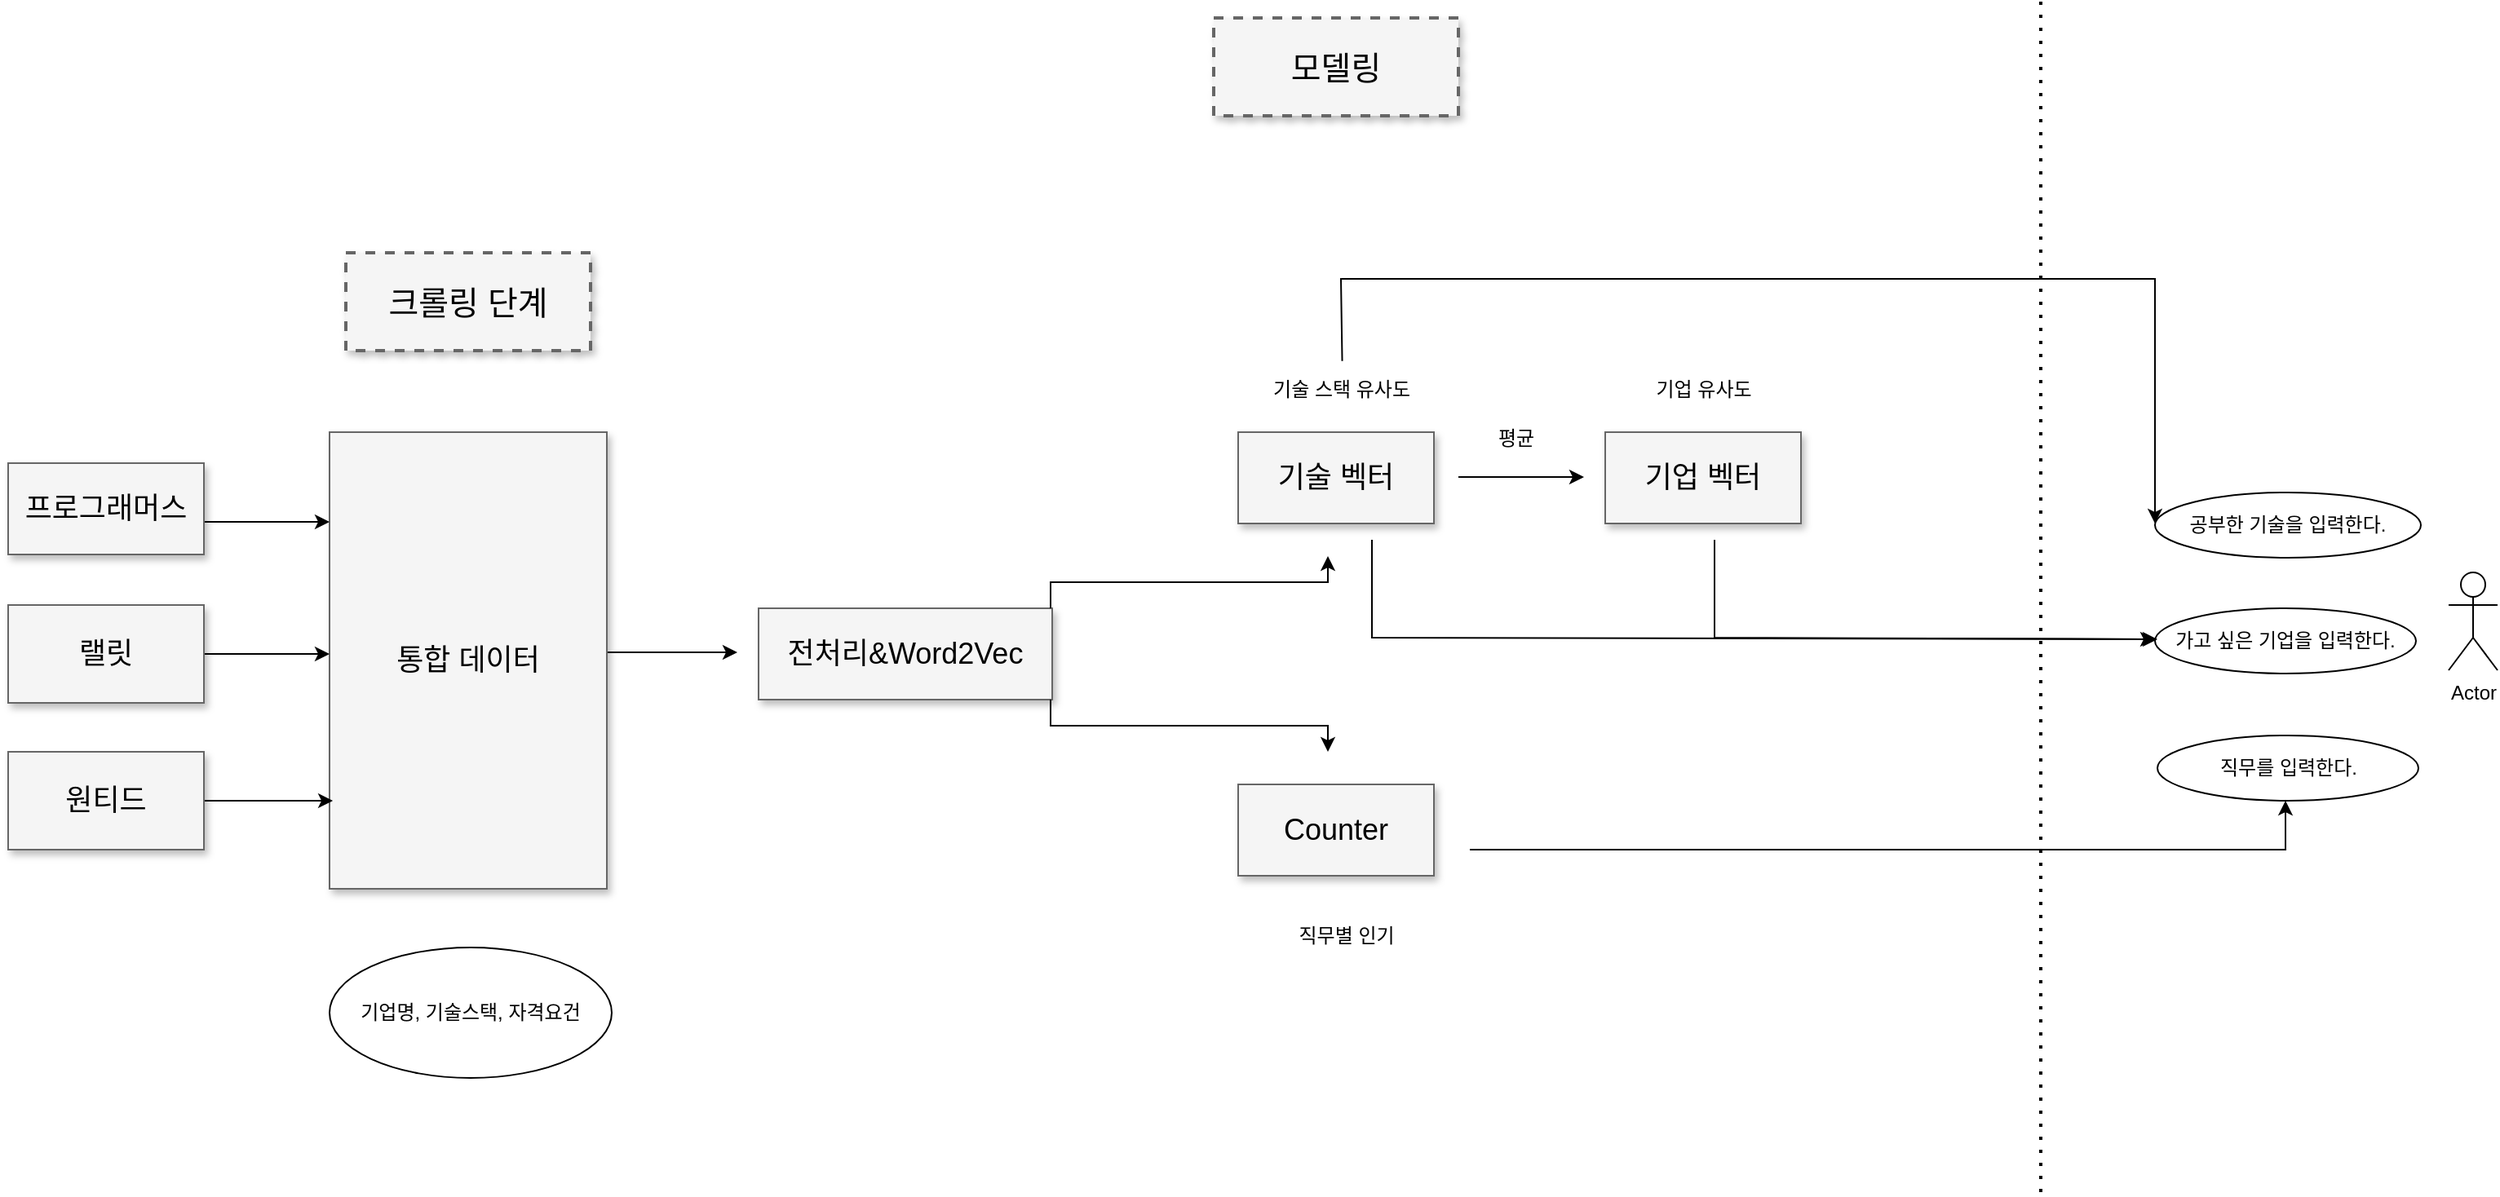 <mxfile version="24.0.6" type="github">
  <diagram name="Page-1" id="90a13364-a465-7bf4-72fc-28e22215d7a0">
    <mxGraphModel dx="1992" dy="1485" grid="1" gridSize="10" guides="1" tooltips="1" connect="1" arrows="1" fold="1" page="1" pageScale="1.5" pageWidth="1169" pageHeight="826" background="none" math="0" shadow="0">
      <root>
        <mxCell id="0" style=";html=1;" />
        <mxCell id="1" style=";html=1;" parent="0" />
        <mxCell id="3a17f1ce550125da-1" value="크롤링 단계" style="whiteSpace=wrap;html=1;shadow=1;fontSize=20;fillColor=#f5f5f5;strokeColor=#666666;strokeWidth=2;dashed=1;" parent="1" vertex="1">
          <mxGeometry x="241" y="344" width="150" height="60" as="geometry" />
        </mxCell>
        <mxCell id="3a17f1ce550125da-14" style="edgeStyle=elbowEdgeStyle;rounded=0;html=1;startArrow=none;startFill=0;jettySize=auto;orthogonalLoop=1;fontSize=18;elbow=vertical;" parent="1" edge="1">
          <mxGeometry relative="1" as="geometry">
            <mxPoint x="401" y="589" as="sourcePoint" />
            <mxPoint x="481" y="589" as="targetPoint" />
          </mxGeometry>
        </mxCell>
        <mxCell id="3a17f1ce550125da-2" value="통합 데이터" style="whiteSpace=wrap;html=1;shadow=1;fontSize=18;fillColor=#f5f5f5;strokeColor=#666666;" parent="1" vertex="1">
          <mxGeometry x="231" y="454" width="170" height="280" as="geometry" />
        </mxCell>
        <mxCell id="3a17f1ce550125da-20" style="edgeStyle=elbowEdgeStyle;rounded=0;html=1;startArrow=none;startFill=0;jettySize=auto;orthogonalLoop=1;fontSize=18;elbow=vertical;" parent="1" source="3a17f1ce550125da-8" edge="1">
          <mxGeometry relative="1" as="geometry">
            <Array as="points">
              <mxPoint x="214" y="509" />
              <mxPoint x="201" y="533" />
            </Array>
            <mxPoint x="231" y="509" as="targetPoint" />
          </mxGeometry>
        </mxCell>
        <mxCell id="3a17f1ce550125da-8" value="프로그래머스" style="whiteSpace=wrap;html=1;shadow=1;fontSize=18;fillColor=#f5f5f5;strokeColor=#666666;" parent="1" vertex="1">
          <mxGeometry x="34" y="473" width="120" height="56" as="geometry" />
        </mxCell>
        <mxCell id="3a17f1ce550125da-21" style="edgeStyle=elbowEdgeStyle;rounded=0;html=1;startArrow=none;startFill=0;jettySize=auto;orthogonalLoop=1;fontSize=18;elbow=vertical;" parent="1" source="3a17f1ce550125da-9" target="3a17f1ce550125da-2" edge="1">
          <mxGeometry relative="1" as="geometry" />
        </mxCell>
        <mxCell id="3a17f1ce550125da-9" value="랠릿" style="whiteSpace=wrap;html=1;shadow=1;fontSize=18;fillColor=#f5f5f5;strokeColor=#666666;" parent="1" vertex="1">
          <mxGeometry x="34" y="560" width="120" height="60" as="geometry" />
        </mxCell>
        <mxCell id="3a17f1ce550125da-18" style="edgeStyle=elbowEdgeStyle;rounded=0;html=1;startArrow=none;startFill=0;jettySize=auto;orthogonalLoop=1;fontSize=18;elbow=vertical;entryX=0.012;entryY=0.807;entryDx=0;entryDy=0;entryPerimeter=0;" parent="1" source="3a17f1ce550125da-11" target="3a17f1ce550125da-2" edge="1">
          <mxGeometry relative="1" as="geometry">
            <mxPoint x="224" y="680" as="targetPoint" />
            <Array as="points">
              <mxPoint x="204" y="680" />
            </Array>
          </mxGeometry>
        </mxCell>
        <mxCell id="3a17f1ce550125da-11" value="원티드" style="whiteSpace=wrap;html=1;shadow=1;fontSize=18;fillColor=#f5f5f5;strokeColor=#666666;" parent="1" vertex="1">
          <mxGeometry x="34" y="650" width="120" height="60" as="geometry" />
        </mxCell>
        <mxCell id="bBTSNsRQzFLDZAmptuRm-1" value="기업명, 기술스택, 자격요건" style="ellipse;whiteSpace=wrap;html=1;" vertex="1" parent="1">
          <mxGeometry x="231" y="770" width="173" height="80" as="geometry" />
        </mxCell>
        <mxCell id="bBTSNsRQzFLDZAmptuRm-6" value="전처리&amp;amp;Word2Vec" style="whiteSpace=wrap;html=1;shadow=1;fontSize=18;fillColor=#f5f5f5;strokeColor=#666666;" vertex="1" parent="1">
          <mxGeometry x="494" y="562" width="180" height="56" as="geometry" />
        </mxCell>
        <mxCell id="bBTSNsRQzFLDZAmptuRm-7" value="모델링" style="whiteSpace=wrap;html=1;shadow=1;fontSize=20;fillColor=#f5f5f5;strokeColor=#666666;strokeWidth=2;dashed=1;" vertex="1" parent="1">
          <mxGeometry x="773" y="200" width="150" height="60" as="geometry" />
        </mxCell>
        <mxCell id="bBTSNsRQzFLDZAmptuRm-8" style="edgeStyle=elbowEdgeStyle;rounded=0;html=1;startArrow=none;startFill=0;jettySize=auto;orthogonalLoop=1;fontSize=18;elbow=vertical;" edge="1" parent="1">
          <mxGeometry relative="1" as="geometry">
            <mxPoint x="673" y="562" as="sourcePoint" />
            <mxPoint x="843" y="530" as="targetPoint" />
          </mxGeometry>
        </mxCell>
        <mxCell id="bBTSNsRQzFLDZAmptuRm-11" style="edgeStyle=elbowEdgeStyle;rounded=0;html=1;startArrow=none;startFill=0;jettySize=auto;orthogonalLoop=1;fontSize=18;elbow=vertical;" edge="1" parent="1">
          <mxGeometry relative="1" as="geometry">
            <mxPoint x="673" y="618" as="sourcePoint" />
            <mxPoint x="843" y="650" as="targetPoint" />
          </mxGeometry>
        </mxCell>
        <mxCell id="bBTSNsRQzFLDZAmptuRm-13" value="기술 벡터" style="whiteSpace=wrap;html=1;shadow=1;fontSize=18;fillColor=#f5f5f5;strokeColor=#666666;" vertex="1" parent="1">
          <mxGeometry x="788" y="454" width="120" height="56" as="geometry" />
        </mxCell>
        <mxCell id="bBTSNsRQzFLDZAmptuRm-14" value="Counter" style="whiteSpace=wrap;html=1;shadow=1;fontSize=18;fillColor=#f5f5f5;strokeColor=#666666;" vertex="1" parent="1">
          <mxGeometry x="788" y="670" width="120" height="56" as="geometry" />
        </mxCell>
        <mxCell id="bBTSNsRQzFLDZAmptuRm-18" style="edgeStyle=elbowEdgeStyle;rounded=0;html=1;startArrow=none;startFill=0;jettySize=auto;orthogonalLoop=1;fontSize=18;elbow=vertical;" edge="1" parent="1">
          <mxGeometry relative="1" as="geometry">
            <Array as="points">
              <mxPoint x="983" y="481.5" />
              <mxPoint x="970" y="505.5" />
            </Array>
            <mxPoint x="923" y="481.5" as="sourcePoint" />
            <mxPoint x="1000" y="481.5" as="targetPoint" />
          </mxGeometry>
        </mxCell>
        <mxCell id="bBTSNsRQzFLDZAmptuRm-19" value="기업 벡터" style="whiteSpace=wrap;html=1;shadow=1;fontSize=18;fillColor=#f5f5f5;strokeColor=#666666;" vertex="1" parent="1">
          <mxGeometry x="1013" y="454" width="120" height="56" as="geometry" />
        </mxCell>
        <mxCell id="bBTSNsRQzFLDZAmptuRm-20" value="평균" style="text;html=1;align=center;verticalAlign=middle;resizable=0;points=[];autosize=1;strokeColor=none;fillColor=none;" vertex="1" parent="1">
          <mxGeometry x="933" y="443" width="50" height="30" as="geometry" />
        </mxCell>
        <mxCell id="bBTSNsRQzFLDZAmptuRm-21" value="직무별 인기" style="text;html=1;align=center;verticalAlign=middle;resizable=0;points=[];autosize=1;strokeColor=none;fillColor=none;" vertex="1" parent="1">
          <mxGeometry x="809" y="748" width="90" height="30" as="geometry" />
        </mxCell>
        <mxCell id="bBTSNsRQzFLDZAmptuRm-22" value="기술 스택 유사도" style="text;html=1;align=center;verticalAlign=middle;resizable=0;points=[];autosize=1;strokeColor=none;fillColor=none;" vertex="1" parent="1">
          <mxGeometry x="796" y="413" width="110" height="30" as="geometry" />
        </mxCell>
        <mxCell id="bBTSNsRQzFLDZAmptuRm-24" value="기업 유사도" style="text;html=1;align=center;verticalAlign=middle;resizable=0;points=[];autosize=1;strokeColor=none;fillColor=none;" vertex="1" parent="1">
          <mxGeometry x="1028" y="413" width="90" height="30" as="geometry" />
        </mxCell>
        <mxCell id="bBTSNsRQzFLDZAmptuRm-27" value="Actor" style="shape=umlActor;verticalLabelPosition=bottom;verticalAlign=top;html=1;outlineConnect=0;" vertex="1" parent="1">
          <mxGeometry x="1530" y="540" width="30" height="60" as="geometry" />
        </mxCell>
        <mxCell id="bBTSNsRQzFLDZAmptuRm-28" value="공부한 기술을 입력한다." style="ellipse;whiteSpace=wrap;html=1;" vertex="1" parent="1">
          <mxGeometry x="1350" y="491" width="163" height="40" as="geometry" />
        </mxCell>
        <mxCell id="bBTSNsRQzFLDZAmptuRm-31" value="가고 싶은 기업을 입력한다." style="ellipse;whiteSpace=wrap;html=1;" vertex="1" parent="1">
          <mxGeometry x="1350" y="562" width="160" height="40" as="geometry" />
        </mxCell>
        <mxCell id="bBTSNsRQzFLDZAmptuRm-32" value="직무를 입력한다." style="ellipse;whiteSpace=wrap;html=1;" vertex="1" parent="1">
          <mxGeometry x="1351.5" y="640" width="160" height="40" as="geometry" />
        </mxCell>
        <mxCell id="bBTSNsRQzFLDZAmptuRm-33" value="" style="endArrow=classic;html=1;rounded=0;entryX=0.507;entryY=-0.089;entryDx=0;entryDy=0;entryPerimeter=0;exitX=0.507;exitY=-0.089;exitDx=0;exitDy=0;exitPerimeter=0;" edge="1" parent="1" source="bBTSNsRQzFLDZAmptuRm-22">
          <mxGeometry width="50" height="50" relative="1" as="geometry">
            <mxPoint x="880" y="410" as="sourcePoint" />
            <mxPoint x="1350" y="510" as="targetPoint" />
            <Array as="points">
              <mxPoint x="851" y="360" />
              <mxPoint x="1350" y="360" />
            </Array>
          </mxGeometry>
        </mxCell>
        <mxCell id="bBTSNsRQzFLDZAmptuRm-34" value="" style="endArrow=classic;html=1;rounded=0;" edge="1" parent="1">
          <mxGeometry width="50" height="50" relative="1" as="geometry">
            <mxPoint x="1080" y="520" as="sourcePoint" />
            <mxPoint x="1351.5" y="581" as="targetPoint" />
            <Array as="points">
              <mxPoint x="1080" y="580" />
            </Array>
          </mxGeometry>
        </mxCell>
        <mxCell id="bBTSNsRQzFLDZAmptuRm-36" value="" style="endArrow=classic;html=1;rounded=0;" edge="1" parent="1">
          <mxGeometry width="50" height="50" relative="1" as="geometry">
            <mxPoint x="930" y="710" as="sourcePoint" />
            <mxPoint x="1430" y="680" as="targetPoint" />
            <Array as="points">
              <mxPoint x="1430" y="710" />
            </Array>
          </mxGeometry>
        </mxCell>
        <mxCell id="bBTSNsRQzFLDZAmptuRm-37" value="" style="endArrow=none;dashed=1;html=1;dashPattern=1 3;strokeWidth=2;rounded=0;" edge="1" parent="1">
          <mxGeometry width="50" height="50" relative="1" as="geometry">
            <mxPoint x="1280" y="920" as="sourcePoint" />
            <mxPoint x="1280" y="190" as="targetPoint" />
          </mxGeometry>
        </mxCell>
        <mxCell id="bBTSNsRQzFLDZAmptuRm-40" value="" style="endArrow=classic;html=1;rounded=0;" edge="1" parent="1">
          <mxGeometry width="50" height="50" relative="1" as="geometry">
            <mxPoint x="870" y="520" as="sourcePoint" />
            <mxPoint x="1350" y="581" as="targetPoint" />
            <Array as="points">
              <mxPoint x="870" y="580" />
            </Array>
          </mxGeometry>
        </mxCell>
      </root>
    </mxGraphModel>
  </diagram>
</mxfile>
